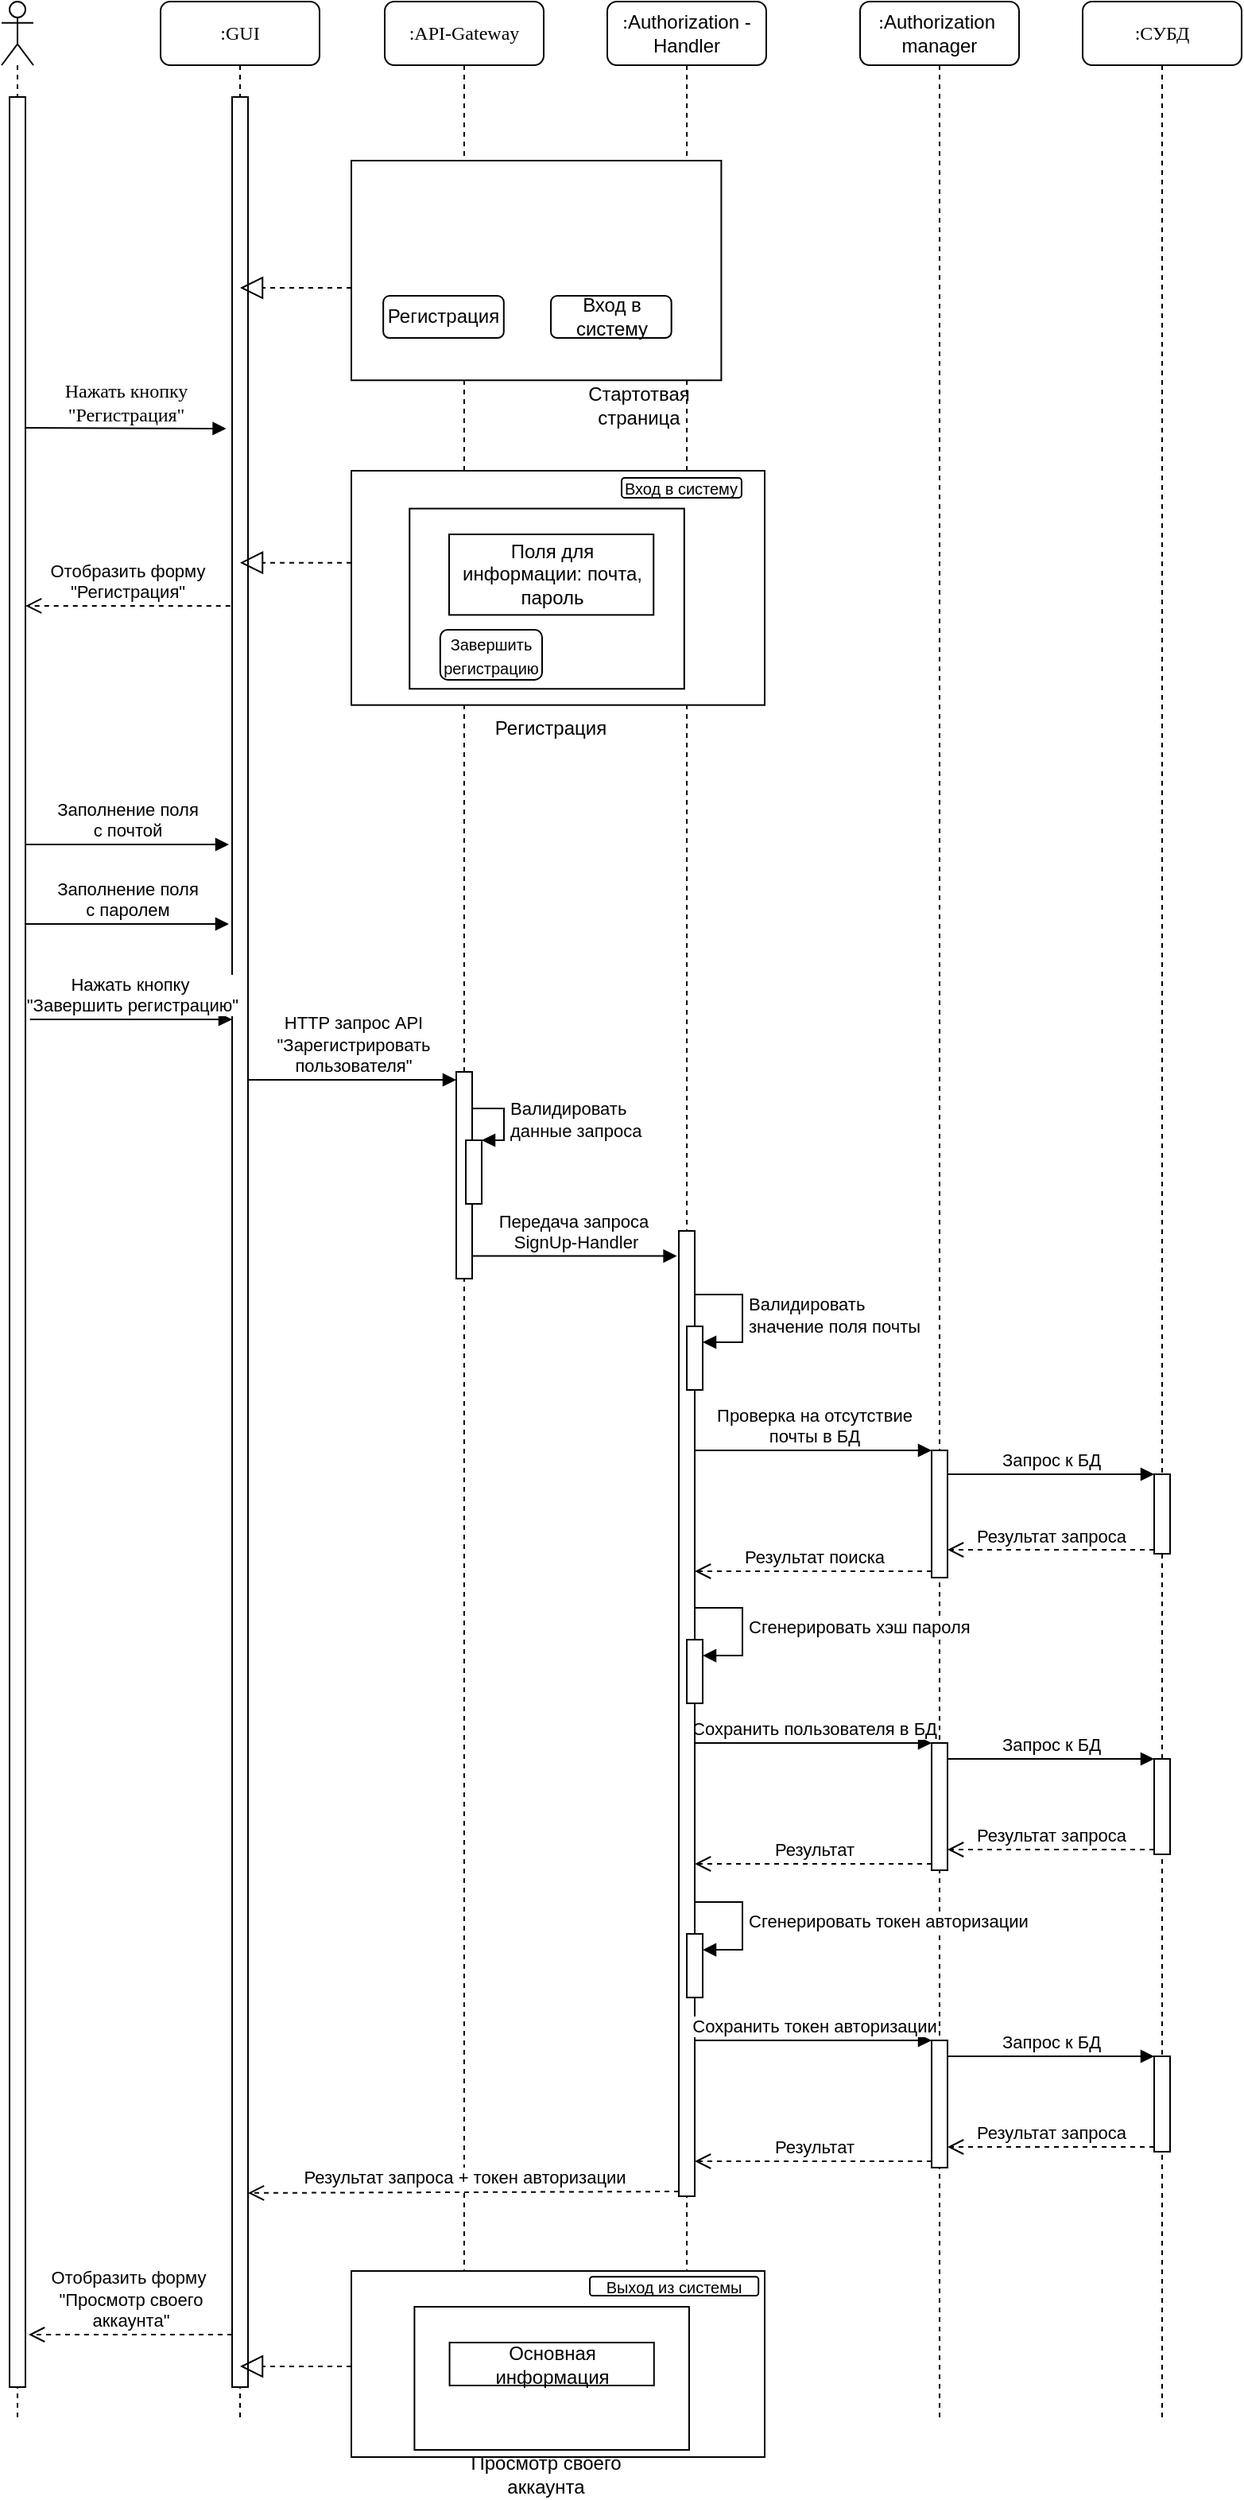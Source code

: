 <mxfile version="24.0.8" type="google">
  <diagram name="Page-1" id="13e1069c-82ec-6db2-03f1-153e76fe0fe0">
    <mxGraphModel grid="1" page="1" gridSize="10" guides="1" tooltips="1" connect="1" arrows="1" fold="1" pageScale="1" pageWidth="1100" pageHeight="850" background="none" math="0" shadow="0">
      <root>
        <mxCell id="0" />
        <mxCell id="1" parent="0" />
        <mxCell id="7baba1c4bc27f4b0-2" value=":GUI" style="shape=umlLifeline;perimeter=lifelinePerimeter;whiteSpace=wrap;html=1;container=1;collapsible=0;recursiveResize=0;outlineConnect=0;rounded=1;shadow=0;comic=0;labelBackgroundColor=none;strokeWidth=1;fontFamily=Verdana;fontSize=12;align=center;" vertex="1" parent="1">
          <mxGeometry x="240" y="80" width="100" height="1520" as="geometry" />
        </mxCell>
        <mxCell id="wwS38SLD4BhZDNM-s97V-25" value="" style="html=1;points=[];perimeter=orthogonalPerimeter;" vertex="1" parent="7baba1c4bc27f4b0-2">
          <mxGeometry x="45" y="60" width="10" height="1440" as="geometry" />
        </mxCell>
        <mxCell id="g-z1oCNefS3xPDmUXuDe-24" value="" style="endArrow=block;dashed=1;endFill=0;endSize=12;html=1;rounded=0;" edge="1" parent="7baba1c4bc27f4b0-2">
          <mxGeometry width="160" relative="1" as="geometry">
            <mxPoint x="120" y="352.83" as="sourcePoint" />
            <mxPoint x="50" y="352.83" as="targetPoint" />
          </mxGeometry>
        </mxCell>
        <mxCell id="wwS38SLD4BhZDNM-s97V-14" value="Заполнение поля &lt;br&gt;с почтой" style="html=1;verticalAlign=bottom;endArrow=block;rounded=0;entryX=-0.2;entryY=0.155;entryDx=0;entryDy=0;entryPerimeter=0;" edge="1" parent="7baba1c4bc27f4b0-2">
          <mxGeometry relative="1" as="geometry">
            <mxPoint x="-85" y="530.0" as="sourcePoint" />
            <mxPoint x="43" y="530.0" as="targetPoint" />
          </mxGeometry>
        </mxCell>
        <mxCell id="wwS38SLD4BhZDNM-s97V-33" value="Нажать кнопку&amp;nbsp;&lt;br&gt;&quot;Завершить регистрацию&quot;" style="html=1;verticalAlign=bottom;endArrow=block;rounded=0;entryX=-0.287;entryY=0.361;entryDx=0;entryDy=0;entryPerimeter=0;" edge="1" parent="7baba1c4bc27f4b0-2">
          <mxGeometry x="0.003" width="80" relative="1" as="geometry">
            <mxPoint x="-82.13" y="640" as="sourcePoint" />
            <mxPoint x="45.0" y="640" as="targetPoint" />
            <mxPoint as="offset" />
          </mxGeometry>
        </mxCell>
        <mxCell id="wwS38SLD4BhZDNM-s97V-69" value="Отобразить форму&amp;nbsp;&lt;br&gt;&quot;Просмотр своего &lt;br&gt;аккаунта&quot;" style="html=1;verticalAlign=bottom;endArrow=open;dashed=1;endSize=8;rounded=0;exitX=-0.2;exitY=0.854;exitDx=0;exitDy=0;exitPerimeter=0;" edge="1" parent="7baba1c4bc27f4b0-2">
          <mxGeometry x="0.005" relative="1" as="geometry">
            <mxPoint x="45.0" y="1467" as="sourcePoint" />
            <mxPoint x="-83" y="1467" as="targetPoint" />
            <mxPoint as="offset" />
          </mxGeometry>
        </mxCell>
        <mxCell id="7baba1c4bc27f4b0-4" value=":API-Gateway" style="shape=umlLifeline;perimeter=lifelinePerimeter;whiteSpace=wrap;html=1;container=1;collapsible=0;recursiveResize=0;outlineConnect=0;rounded=1;shadow=0;comic=0;labelBackgroundColor=none;strokeWidth=1;fontFamily=Verdana;fontSize=12;align=center;" vertex="1" parent="1">
          <mxGeometry x="381" y="80" width="100" height="1520" as="geometry" />
        </mxCell>
        <mxCell id="WZIY-89Z3sl6ZoVQuBjr-1" value="" style="html=1;points=[[0,0,0,0,5],[0,1,0,0,-5],[1,0,0,0,5],[1,1,0,0,-5]];perimeter=orthogonalPerimeter;outlineConnect=0;targetShapes=umlLifeline;portConstraint=eastwest;newEdgeStyle={&quot;curved&quot;:0,&quot;rounded&quot;:0};" vertex="1" parent="7baba1c4bc27f4b0-4">
          <mxGeometry x="45" y="673" width="10" height="130" as="geometry" />
        </mxCell>
        <mxCell id="g-z1oCNefS3xPDmUXuDe-4" value="" style="html=1;points=[];perimeter=orthogonalPerimeter;" vertex="1" parent="7baba1c4bc27f4b0-4">
          <mxGeometry x="51" y="716" width="10" height="40" as="geometry" />
        </mxCell>
        <mxCell id="g-z1oCNefS3xPDmUXuDe-5" value="Валидировать&lt;br&gt;данные запроса" style="edgeStyle=orthogonalEdgeStyle;html=1;align=left;spacingLeft=2;endArrow=block;rounded=0;entryX=1;entryY=0;exitX=1.4;exitY=0.125;exitDx=0;exitDy=0;exitPerimeter=0;" edge="1" parent="7baba1c4bc27f4b0-4" target="g-z1oCNefS3xPDmUXuDe-4">
          <mxGeometry relative="1" as="geometry">
            <mxPoint x="55" y="696" as="sourcePoint" />
            <Array as="points">
              <mxPoint x="75" y="696" />
              <mxPoint x="75" y="716" />
            </Array>
          </mxGeometry>
        </mxCell>
        <mxCell id="7baba1c4bc27f4b0-6" value=":&lt;span style=&quot;font-family: Helvetica;&quot;&gt;Authorization&amp;nbsp;&lt;/span&gt;&lt;br style=&quot;font-family: Helvetica;&quot;&gt;&lt;span style=&quot;font-family: Helvetica;&quot;&gt;manager&lt;/span&gt;" style="shape=umlLifeline;perimeter=lifelinePerimeter;whiteSpace=wrap;html=1;container=1;collapsible=0;recursiveResize=0;outlineConnect=0;rounded=1;shadow=0;comic=0;labelBackgroundColor=none;strokeWidth=1;fontFamily=Verdana;fontSize=12;align=center;" vertex="1" parent="1">
          <mxGeometry x="680" y="80" width="100" height="1520" as="geometry" />
        </mxCell>
        <mxCell id="wwS38SLD4BhZDNM-s97V-44" value="" style="html=1;points=[];perimeter=orthogonalPerimeter;" vertex="1" parent="7baba1c4bc27f4b0-6">
          <mxGeometry x="45" y="911" width="10" height="80" as="geometry" />
        </mxCell>
        <mxCell id="wwS38SLD4BhZDNM-s97V-54" value="" style="html=1;points=[];perimeter=orthogonalPerimeter;" vertex="1" parent="7baba1c4bc27f4b0-6">
          <mxGeometry x="45" y="1095" width="10" height="80" as="geometry" />
        </mxCell>
        <mxCell id="7baba1c4bc27f4b0-7" value=":СУБД" style="shape=umlLifeline;perimeter=lifelinePerimeter;whiteSpace=wrap;html=1;container=1;collapsible=0;recursiveResize=0;outlineConnect=0;rounded=1;shadow=0;comic=0;labelBackgroundColor=none;strokeWidth=1;fontFamily=Verdana;fontSize=12;align=center;" vertex="1" parent="1">
          <mxGeometry x="820" y="80" width="100" height="1520" as="geometry" />
        </mxCell>
        <mxCell id="wwS38SLD4BhZDNM-s97V-50" value="" style="html=1;points=[];perimeter=orthogonalPerimeter;" vertex="1" parent="7baba1c4bc27f4b0-7">
          <mxGeometry x="45" y="926" width="10" height="50" as="geometry" />
        </mxCell>
        <mxCell id="wwS38SLD4BhZDNM-s97V-57" value="" style="html=1;points=[];perimeter=orthogonalPerimeter;" vertex="1" parent="7baba1c4bc27f4b0-7">
          <mxGeometry x="45" y="1105" width="10" height="60" as="geometry" />
        </mxCell>
        <mxCell id="7baba1c4bc27f4b0-11" value="Нажать кнопку &lt;br&gt;&quot;Регистрация&quot;" style="html=1;verticalAlign=bottom;endArrow=block;labelBackgroundColor=none;fontFamily=Verdana;fontSize=12;edgeStyle=elbowEdgeStyle;elbow=vertical;entryX=-0.374;entryY=0.025;entryDx=0;entryDy=0;entryPerimeter=0;" edge="1" parent="1">
          <mxGeometry relative="1" as="geometry">
            <mxPoint x="155" y="348" as="sourcePoint" />
            <mxPoint x="281.26" y="348.5" as="targetPoint" />
          </mxGeometry>
        </mxCell>
        <mxCell id="wwS38SLD4BhZDNM-s97V-5" value="" style="shape=umlLifeline;participant=umlActor;perimeter=lifelinePerimeter;whiteSpace=wrap;html=1;container=1;collapsible=0;recursiveResize=0;verticalAlign=top;spacingTop=36;outlineConnect=0;" vertex="1" parent="1">
          <mxGeometry x="140" y="80" width="20" height="1520" as="geometry" />
        </mxCell>
        <mxCell id="wwS38SLD4BhZDNM-s97V-6" value="" style="html=1;points=[];perimeter=orthogonalPerimeter;" vertex="1" parent="wwS38SLD4BhZDNM-s97V-5">
          <mxGeometry x="5" y="60" width="10" height="1440" as="geometry" />
        </mxCell>
        <mxCell id="wwS38SLD4BhZDNM-s97V-8" value="Отобразить форму &lt;br&gt;&quot;Регистрация&quot;" style="html=1;verticalAlign=bottom;endArrow=open;dashed=1;endSize=8;rounded=0;exitX=-0.113;exitY=0.058;exitDx=0;exitDy=0;exitPerimeter=0;" edge="1" parent="1">
          <mxGeometry relative="1" as="geometry">
            <mxPoint x="283.87" y="459.96" as="sourcePoint" />
            <mxPoint x="155" y="459.96" as="targetPoint" />
          </mxGeometry>
        </mxCell>
        <mxCell id="wwS38SLD4BhZDNM-s97V-38" value="HTTP запрос API &lt;br&gt;&quot;Зарегистрировать &lt;br&gt;пользователя&quot;" style="html=1;verticalAlign=bottom;endArrow=block;entryX=0;entryY=0;rounded=0;entryDx=0;entryDy=5;entryPerimeter=0;" edge="1" parent="1" target="WZIY-89Z3sl6ZoVQuBjr-1">
          <mxGeometry relative="1" as="geometry">
            <mxPoint x="295" y="758" as="sourcePoint" />
          </mxGeometry>
        </mxCell>
        <mxCell id="wwS38SLD4BhZDNM-s97V-45" value="Проверка на отсутствие &lt;br&gt;почты в БД" style="html=1;verticalAlign=bottom;endArrow=block;entryX=0;entryY=0;rounded=0;" edge="1" parent="1" target="wwS38SLD4BhZDNM-s97V-44">
          <mxGeometry relative="1" as="geometry">
            <mxPoint x="576.0" y="991" as="sourcePoint" />
          </mxGeometry>
        </mxCell>
        <mxCell id="wwS38SLD4BhZDNM-s97V-46" value="Результат поиска" style="html=1;verticalAlign=bottom;endArrow=open;dashed=1;endSize=8;exitX=0;exitY=0.95;rounded=0;" edge="1" parent="1" source="wwS38SLD4BhZDNM-s97V-44">
          <mxGeometry relative="1" as="geometry">
            <mxPoint x="576.0" y="1067" as="targetPoint" />
          </mxGeometry>
        </mxCell>
        <mxCell id="wwS38SLD4BhZDNM-s97V-51" value="Запрос к БД" style="html=1;verticalAlign=bottom;endArrow=block;entryX=0;entryY=0;rounded=0;" edge="1" parent="1" source="wwS38SLD4BhZDNM-s97V-44" target="wwS38SLD4BhZDNM-s97V-50">
          <mxGeometry relative="1" as="geometry">
            <mxPoint x="814" y="1201" as="sourcePoint" />
          </mxGeometry>
        </mxCell>
        <mxCell id="wwS38SLD4BhZDNM-s97V-52" value="Результат запроса" style="html=1;verticalAlign=bottom;endArrow=open;dashed=1;endSize=8;exitX=0;exitY=0.95;rounded=0;" edge="1" parent="1" source="wwS38SLD4BhZDNM-s97V-50" target="wwS38SLD4BhZDNM-s97V-44">
          <mxGeometry relative="1" as="geometry">
            <mxPoint x="814" y="1277" as="targetPoint" />
          </mxGeometry>
        </mxCell>
        <mxCell id="wwS38SLD4BhZDNM-s97V-55" value="Сохранить пользователя в БД" style="html=1;verticalAlign=bottom;endArrow=block;entryX=0;entryY=0;rounded=0;" edge="1" parent="1" target="wwS38SLD4BhZDNM-s97V-54">
          <mxGeometry x="0.004" relative="1" as="geometry">
            <mxPoint x="576.0" y="1175" as="sourcePoint" />
            <mxPoint as="offset" />
          </mxGeometry>
        </mxCell>
        <mxCell id="wwS38SLD4BhZDNM-s97V-56" value="Результат" style="html=1;verticalAlign=bottom;endArrow=open;dashed=1;endSize=8;exitX=0;exitY=0.95;rounded=0;" edge="1" parent="1" source="wwS38SLD4BhZDNM-s97V-54">
          <mxGeometry relative="1" as="geometry">
            <mxPoint x="576.0" y="1251" as="targetPoint" />
          </mxGeometry>
        </mxCell>
        <mxCell id="wwS38SLD4BhZDNM-s97V-58" value="Запрос к БД" style="html=1;verticalAlign=bottom;endArrow=block;entryX=0;entryY=0;rounded=0;" edge="1" parent="1" source="wwS38SLD4BhZDNM-s97V-54" target="wwS38SLD4BhZDNM-s97V-57">
          <mxGeometry relative="1" as="geometry">
            <mxPoint x="814" y="1405" as="sourcePoint" />
          </mxGeometry>
        </mxCell>
        <mxCell id="wwS38SLD4BhZDNM-s97V-59" value="Результат запроса" style="html=1;verticalAlign=bottom;endArrow=open;dashed=1;endSize=8;exitX=0;exitY=0.95;rounded=0;" edge="1" parent="1" source="wwS38SLD4BhZDNM-s97V-57" target="wwS38SLD4BhZDNM-s97V-54">
          <mxGeometry relative="1" as="geometry">
            <mxPoint x="814" y="1481" as="targetPoint" />
          </mxGeometry>
        </mxCell>
        <mxCell id="g-z1oCNefS3xPDmUXuDe-1" value=":&lt;span style=&quot;font-family: Helvetica;&quot;&gt;Authorization -Handler&lt;/span&gt;" style="shape=umlLifeline;perimeter=lifelinePerimeter;whiteSpace=wrap;html=1;container=1;collapsible=0;recursiveResize=0;outlineConnect=0;rounded=1;shadow=0;comic=0;labelBackgroundColor=none;strokeWidth=1;fontFamily=Verdana;fontSize=12;align=center;" vertex="1" parent="1">
          <mxGeometry x="521" y="80" width="100" height="1520" as="geometry" />
        </mxCell>
        <mxCell id="wwS38SLD4BhZDNM-s97V-37" value="" style="html=1;points=[];perimeter=orthogonalPerimeter;" vertex="1" parent="g-z1oCNefS3xPDmUXuDe-1">
          <mxGeometry x="45" y="773" width="10" height="607" as="geometry" />
        </mxCell>
        <mxCell id="WZIY-89Z3sl6ZoVQuBjr-6" value="" style="html=1;points=[[0,0,0,0,5],[0,1,0,0,-5],[1,0,0,0,5],[1,1,0,0,-5]];perimeter=orthogonalPerimeter;outlineConnect=0;targetShapes=umlLifeline;portConstraint=eastwest;newEdgeStyle={&quot;curved&quot;:0,&quot;rounded&quot;:0};" vertex="1" parent="g-z1oCNefS3xPDmUXuDe-1">
          <mxGeometry x="50" y="1030.04" width="10" height="40" as="geometry" />
        </mxCell>
        <mxCell id="WZIY-89Z3sl6ZoVQuBjr-7" value="Сгенерировать хэш пароля" style="html=1;align=left;spacingLeft=2;endArrow=block;rounded=0;edgeStyle=orthogonalEdgeStyle;curved=0;rounded=0;" edge="1" parent="g-z1oCNefS3xPDmUXuDe-1" target="WZIY-89Z3sl6ZoVQuBjr-6">
          <mxGeometry relative="1" as="geometry">
            <mxPoint x="55" y="1010.04" as="sourcePoint" />
            <Array as="points">
              <mxPoint x="85" y="1040.04" />
            </Array>
          </mxGeometry>
        </mxCell>
        <mxCell id="WZIY-89Z3sl6ZoVQuBjr-8" value="" style="html=1;points=[[0,0,0,0,5],[0,1,0,0,-5],[1,0,0,0,5],[1,1,0,0,-5]];perimeter=orthogonalPerimeter;outlineConnect=0;targetShapes=umlLifeline;portConstraint=eastwest;newEdgeStyle={&quot;curved&quot;:0,&quot;rounded&quot;:0};" vertex="1" parent="g-z1oCNefS3xPDmUXuDe-1">
          <mxGeometry x="50" y="833" width="10" height="40" as="geometry" />
        </mxCell>
        <mxCell id="WZIY-89Z3sl6ZoVQuBjr-9" value="Валидировать&lt;br style=&quot;border-color: var(--border-color);&quot;&gt;значение поля почты" style="html=1;align=left;spacingLeft=2;endArrow=block;rounded=0;edgeStyle=orthogonalEdgeStyle;curved=0;rounded=0;" edge="1" parent="g-z1oCNefS3xPDmUXuDe-1" target="WZIY-89Z3sl6ZoVQuBjr-8">
          <mxGeometry x="0.012" relative="1" as="geometry">
            <mxPoint x="55" y="813" as="sourcePoint" />
            <Array as="points">
              <mxPoint x="85" y="843" />
            </Array>
            <mxPoint as="offset" />
          </mxGeometry>
        </mxCell>
        <mxCell id="_mvL38tfOd_yOuMiwRqw-20" value="" style="html=1;points=[[0,0,0,0,5],[0,1,0,0,-5],[1,0,0,0,5],[1,1,0,0,-5]];perimeter=orthogonalPerimeter;outlineConnect=0;targetShapes=umlLifeline;portConstraint=eastwest;newEdgeStyle={&quot;curved&quot;:0,&quot;rounded&quot;:0};" vertex="1" parent="g-z1oCNefS3xPDmUXuDe-1">
          <mxGeometry x="50" y="1215.04" width="10" height="40" as="geometry" />
        </mxCell>
        <mxCell id="_mvL38tfOd_yOuMiwRqw-21" value="Сгенерировать токен авторизации" style="html=1;align=left;spacingLeft=2;endArrow=block;rounded=0;edgeStyle=orthogonalEdgeStyle;curved=0;rounded=0;" edge="1" parent="g-z1oCNefS3xPDmUXuDe-1" target="_mvL38tfOd_yOuMiwRqw-20">
          <mxGeometry relative="1" as="geometry">
            <mxPoint x="55" y="1195.04" as="sourcePoint" />
            <Array as="points">
              <mxPoint x="85" y="1225.04" />
            </Array>
          </mxGeometry>
        </mxCell>
        <mxCell id="g-z1oCNefS3xPDmUXuDe-6" value="Передача запроса&amp;nbsp;&lt;br&gt;SignUp-Handler" style="html=1;verticalAlign=bottom;endArrow=block;entryX=-0.12;entryY=0.026;rounded=0;entryDx=0;entryDy=0;entryPerimeter=0;" edge="1" parent="1" source="WZIY-89Z3sl6ZoVQuBjr-1" target="wwS38SLD4BhZDNM-s97V-37">
          <mxGeometry relative="1" as="geometry">
            <mxPoint x="460" y="873" as="sourcePoint" />
            <mxPoint x="591" y="873" as="targetPoint" />
          </mxGeometry>
        </mxCell>
        <mxCell id="g-z1oCNefS3xPDmUXuDe-7" value="" style="group" vertex="1" connectable="0" parent="1">
          <mxGeometry x="360" y="180" width="242" height="170" as="geometry" />
        </mxCell>
        <mxCell id="g-z1oCNefS3xPDmUXuDe-8" value="" style="rounded=0;whiteSpace=wrap;html=1;" vertex="1" parent="g-z1oCNefS3xPDmUXuDe-7">
          <mxGeometry width="232.702" height="138.125" as="geometry" />
        </mxCell>
        <mxCell id="g-z1oCNefS3xPDmUXuDe-9" value="Стартотвая страница" style="text;html=1;strokeColor=none;fillColor=none;align=center;verticalAlign=middle;whiteSpace=wrap;rounded=0;" vertex="1" parent="g-z1oCNefS3xPDmUXuDe-7">
          <mxGeometry x="136.004" y="145.828" width="90.373" height="15.938" as="geometry" />
        </mxCell>
        <mxCell id="g-z1oCNefS3xPDmUXuDe-10" value="Вход в систему" style="rounded=1;whiteSpace=wrap;html=1;perimeterSpacing=0;" vertex="1" parent="g-z1oCNefS3xPDmUXuDe-7">
          <mxGeometry x="125.519" y="85" width="75.813" height="26.562" as="geometry" />
        </mxCell>
        <mxCell id="g-z1oCNefS3xPDmUXuDe-11" value="Регистрация" style="rounded=1;whiteSpace=wrap;html=1;perimeterSpacing=0;" vertex="1" parent="g-z1oCNefS3xPDmUXuDe-7">
          <mxGeometry x="20.083" y="85" width="75.813" height="26.562" as="geometry" />
        </mxCell>
        <mxCell id="WZIY-89Z3sl6ZoVQuBjr-11" value="" style="endArrow=block;dashed=1;endFill=0;endSize=12;html=1;rounded=0;" edge="1" parent="g-z1oCNefS3xPDmUXuDe-7" target="7baba1c4bc27f4b0-2">
          <mxGeometry width="160" relative="1" as="geometry">
            <mxPoint y="80" as="sourcePoint" />
            <mxPoint x="160" y="80" as="targetPoint" />
          </mxGeometry>
        </mxCell>
        <mxCell id="_mvL38tfOd_yOuMiwRqw-1" value="Заполнение поля &lt;br&gt;с паролем" style="html=1;verticalAlign=bottom;endArrow=block;rounded=0;entryX=-0.2;entryY=0.155;entryDx=0;entryDy=0;entryPerimeter=0;" edge="1" parent="1">
          <mxGeometry relative="1" as="geometry">
            <mxPoint x="155" y="660.0" as="sourcePoint" />
            <mxPoint x="283" y="660.0" as="targetPoint" />
          </mxGeometry>
        </mxCell>
        <mxCell id="_mvL38tfOd_yOuMiwRqw-3" value="" style="group" connectable="0" vertex="1" parent="1">
          <mxGeometry x="360" y="375" width="260" height="170" as="geometry" />
        </mxCell>
        <mxCell id="_mvL38tfOd_yOuMiwRqw-4" value="Регистрация" style="text;html=1;strokeColor=none;fillColor=none;align=center;verticalAlign=middle;whiteSpace=wrap;rounded=0;" vertex="1" parent="_mvL38tfOd_yOuMiwRqw-3">
          <mxGeometry x="64.42" y="153" width="122.77" height="17" as="geometry" />
        </mxCell>
        <mxCell id="_mvL38tfOd_yOuMiwRqw-5" value="" style="rounded=0;whiteSpace=wrap;html=1;" vertex="1" parent="_mvL38tfOd_yOuMiwRqw-3">
          <mxGeometry width="260" height="147.333" as="geometry" />
        </mxCell>
        <mxCell id="_mvL38tfOd_yOuMiwRqw-6" value="&lt;font style=&quot;font-size: 10px;&quot;&gt;Вход в систему&lt;/font&gt;" style="rounded=1;whiteSpace=wrap;html=1;" vertex="1" parent="_mvL38tfOd_yOuMiwRqw-3">
          <mxGeometry x="170" y="4.53" width="75.46" height="12.47" as="geometry" />
        </mxCell>
        <mxCell id="_mvL38tfOd_yOuMiwRqw-7" style="edgeStyle=orthogonalEdgeStyle;rounded=0;orthogonalLoop=1;jettySize=auto;html=1;exitX=0.5;exitY=1;exitDx=0;exitDy=0;" edge="1" parent="_mvL38tfOd_yOuMiwRqw-3">
          <mxGeometry relative="1" as="geometry">
            <mxPoint x="119.376" y="79.333" as="sourcePoint" />
            <mxPoint x="119.376" y="79.333" as="targetPoint" />
          </mxGeometry>
        </mxCell>
        <mxCell id="_mvL38tfOd_yOuMiwRqw-8" value="" style="rounded=0;whiteSpace=wrap;html=1;" vertex="1" parent="_mvL38tfOd_yOuMiwRqw-3">
          <mxGeometry x="36.624" y="23.8" width="172.774" height="113.333" as="geometry" />
        </mxCell>
        <mxCell id="_mvL38tfOd_yOuMiwRqw-9" value="Поля для информации: почта, пароль" style="rounded=0;whiteSpace=wrap;html=1;" vertex="1" parent="_mvL38tfOd_yOuMiwRqw-3">
          <mxGeometry x="61.51" y="40" width="128.6" height="50.67" as="geometry" />
        </mxCell>
        <mxCell id="_mvL38tfOd_yOuMiwRqw-10" value="&lt;font style=&quot;font-size: 10px;&quot;&gt;Завершить регистрацию&lt;/font&gt;" style="rounded=1;whiteSpace=wrap;html=1;" vertex="1" parent="_mvL38tfOd_yOuMiwRqw-3">
          <mxGeometry x="55.91" y="100" width="64.09" height="31.46" as="geometry" />
        </mxCell>
        <mxCell id="wwS38SLD4BhZDNM-s97V-39" value="Результат запроса + токен авторизации" style="html=1;verticalAlign=bottom;endArrow=open;dashed=1;endSize=8;exitX=0;exitY=0.95;rounded=0;" edge="1" parent="1">
          <mxGeometry relative="1" as="geometry">
            <mxPoint x="295" y="1457.95" as="targetPoint" />
            <mxPoint x="566.0" y="1457.0" as="sourcePoint" />
          </mxGeometry>
        </mxCell>
        <mxCell id="_mvL38tfOd_yOuMiwRqw-12" value="" style="group" connectable="0" vertex="1" parent="1">
          <mxGeometry x="360" y="1507" width="260" height="135" as="geometry" />
        </mxCell>
        <mxCell id="_mvL38tfOd_yOuMiwRqw-13" value="Просмотр своего аккаунта" style="text;html=1;strokeColor=none;fillColor=none;align=center;verticalAlign=middle;whiteSpace=wrap;rounded=0;" vertex="1" parent="_mvL38tfOd_yOuMiwRqw-12">
          <mxGeometry x="72.129" y="121.5" width="100.645" height="13.5" as="geometry" />
        </mxCell>
        <mxCell id="_mvL38tfOd_yOuMiwRqw-14" value="" style="rounded=0;whiteSpace=wrap;html=1;" vertex="1" parent="_mvL38tfOd_yOuMiwRqw-12">
          <mxGeometry width="260" height="117" as="geometry" />
        </mxCell>
        <mxCell id="_mvL38tfOd_yOuMiwRqw-15" value="&lt;font style=&quot;font-size: 10px;&quot;&gt;Выход из системы&lt;/font&gt;" style="rounded=1;whiteSpace=wrap;html=1;" vertex="1" parent="_mvL38tfOd_yOuMiwRqw-12">
          <mxGeometry x="150" y="3.6" width="106.09" height="11.93" as="geometry" />
        </mxCell>
        <mxCell id="_mvL38tfOd_yOuMiwRqw-16" style="edgeStyle=orthogonalEdgeStyle;rounded=0;orthogonalLoop=1;jettySize=auto;html=1;exitX=0.5;exitY=1;exitDx=0;exitDy=0;" edge="1" parent="_mvL38tfOd_yOuMiwRqw-12">
          <mxGeometry relative="1" as="geometry">
            <mxPoint x="119.376" y="63" as="sourcePoint" />
            <mxPoint x="119.376" y="63" as="targetPoint" />
          </mxGeometry>
        </mxCell>
        <mxCell id="_mvL38tfOd_yOuMiwRqw-17" value="" style="rounded=0;whiteSpace=wrap;html=1;" vertex="1" parent="_mvL38tfOd_yOuMiwRqw-12">
          <mxGeometry x="39.699" y="22.5" width="172.774" height="90" as="geometry" />
        </mxCell>
        <mxCell id="_mvL38tfOd_yOuMiwRqw-18" value="Основная информация" style="rounded=0;whiteSpace=wrap;html=1;" vertex="1" parent="_mvL38tfOd_yOuMiwRqw-12">
          <mxGeometry x="61.785" y="45" width="128.602" height="27" as="geometry" />
        </mxCell>
        <mxCell id="_mvL38tfOd_yOuMiwRqw-19" value="" style="endArrow=block;dashed=1;endFill=0;endSize=12;html=1;rounded=0;" edge="1" parent="1">
          <mxGeometry width="160" relative="1" as="geometry">
            <mxPoint x="360" y="1567" as="sourcePoint" />
            <mxPoint x="290" y="1567" as="targetPoint" />
          </mxGeometry>
        </mxCell>
        <mxCell id="_mvL38tfOd_yOuMiwRqw-22" value="" style="html=1;points=[];perimeter=orthogonalPerimeter;" vertex="1" parent="1">
          <mxGeometry x="725" y="1362" width="10" height="80" as="geometry" />
        </mxCell>
        <mxCell id="_mvL38tfOd_yOuMiwRqw-23" value="" style="html=1;points=[];perimeter=orthogonalPerimeter;" vertex="1" parent="1">
          <mxGeometry x="865" y="1372" width="10" height="60" as="geometry" />
        </mxCell>
        <mxCell id="_mvL38tfOd_yOuMiwRqw-24" value="Сохранить токен авторизации" style="html=1;verticalAlign=bottom;endArrow=block;entryX=0;entryY=0;rounded=0;" edge="1" parent="1" target="_mvL38tfOd_yOuMiwRqw-22">
          <mxGeometry x="0.004" relative="1" as="geometry">
            <mxPoint x="576.0" y="1362" as="sourcePoint" />
            <mxPoint as="offset" />
          </mxGeometry>
        </mxCell>
        <mxCell id="_mvL38tfOd_yOuMiwRqw-25" value="Результат" style="html=1;verticalAlign=bottom;endArrow=open;dashed=1;endSize=8;exitX=0;exitY=0.95;rounded=0;" edge="1" parent="1" source="_mvL38tfOd_yOuMiwRqw-22">
          <mxGeometry relative="1" as="geometry">
            <mxPoint x="576.0" y="1438" as="targetPoint" />
          </mxGeometry>
        </mxCell>
        <mxCell id="_mvL38tfOd_yOuMiwRqw-26" value="Запрос к БД" style="html=1;verticalAlign=bottom;endArrow=block;entryX=0;entryY=0;rounded=0;" edge="1" parent="1" source="_mvL38tfOd_yOuMiwRqw-22" target="_mvL38tfOd_yOuMiwRqw-23">
          <mxGeometry relative="1" as="geometry">
            <mxPoint x="814" y="1592" as="sourcePoint" />
          </mxGeometry>
        </mxCell>
        <mxCell id="_mvL38tfOd_yOuMiwRqw-27" value="Результат запроса" style="html=1;verticalAlign=bottom;endArrow=open;dashed=1;endSize=8;exitX=0;exitY=0.95;rounded=0;" edge="1" parent="1" source="_mvL38tfOd_yOuMiwRqw-23" target="_mvL38tfOd_yOuMiwRqw-22">
          <mxGeometry relative="1" as="geometry">
            <mxPoint x="814" y="1668" as="targetPoint" />
          </mxGeometry>
        </mxCell>
      </root>
    </mxGraphModel>
  </diagram>
</mxfile>
